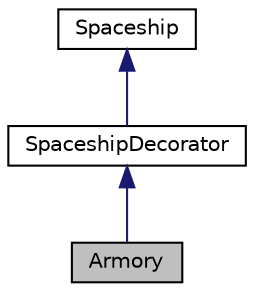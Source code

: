 digraph "Armory"
{
  edge [fontname="Helvetica",fontsize="10",labelfontname="Helvetica",labelfontsize="10"];
  node [fontname="Helvetica",fontsize="10",shape=record];
  Node3 [label="Armory",height=0.2,width=0.4,color="black", fillcolor="grey75", style="filled", fontcolor="black"];
  Node4 -> Node3 [dir="back",color="midnightblue",fontsize="10",style="solid"];
  Node4 [label="SpaceshipDecorator",height=0.2,width=0.4,color="black", fillcolor="white", style="filled",URL="$classSpaceshipDecorator.html",tooltip="Spaceship Decorator class. "];
  Node5 -> Node4 [dir="back",color="midnightblue",fontsize="10",style="solid"];
  Node5 [label="Spaceship",height=0.2,width=0.4,color="black", fillcolor="white", style="filled",URL="$classSpaceship.html",tooltip="Spaceship class. "];
}
